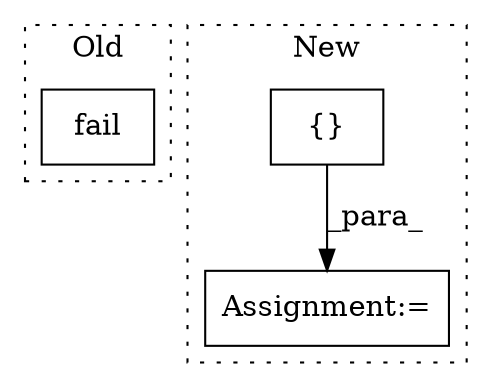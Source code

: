 digraph G {
subgraph cluster0 {
1 [label="fail" a="32" s="4255,4337" l="5,1" shape="box"];
label = "Old";
style="dotted";
}
subgraph cluster1 {
2 [label="{}" a="4" s="7076,7109" l="1,1" shape="box"];
3 [label="Assignment:=" a="7" s="7050" l="1" shape="box"];
label = "New";
style="dotted";
}
2 -> 3 [label="_para_"];
}